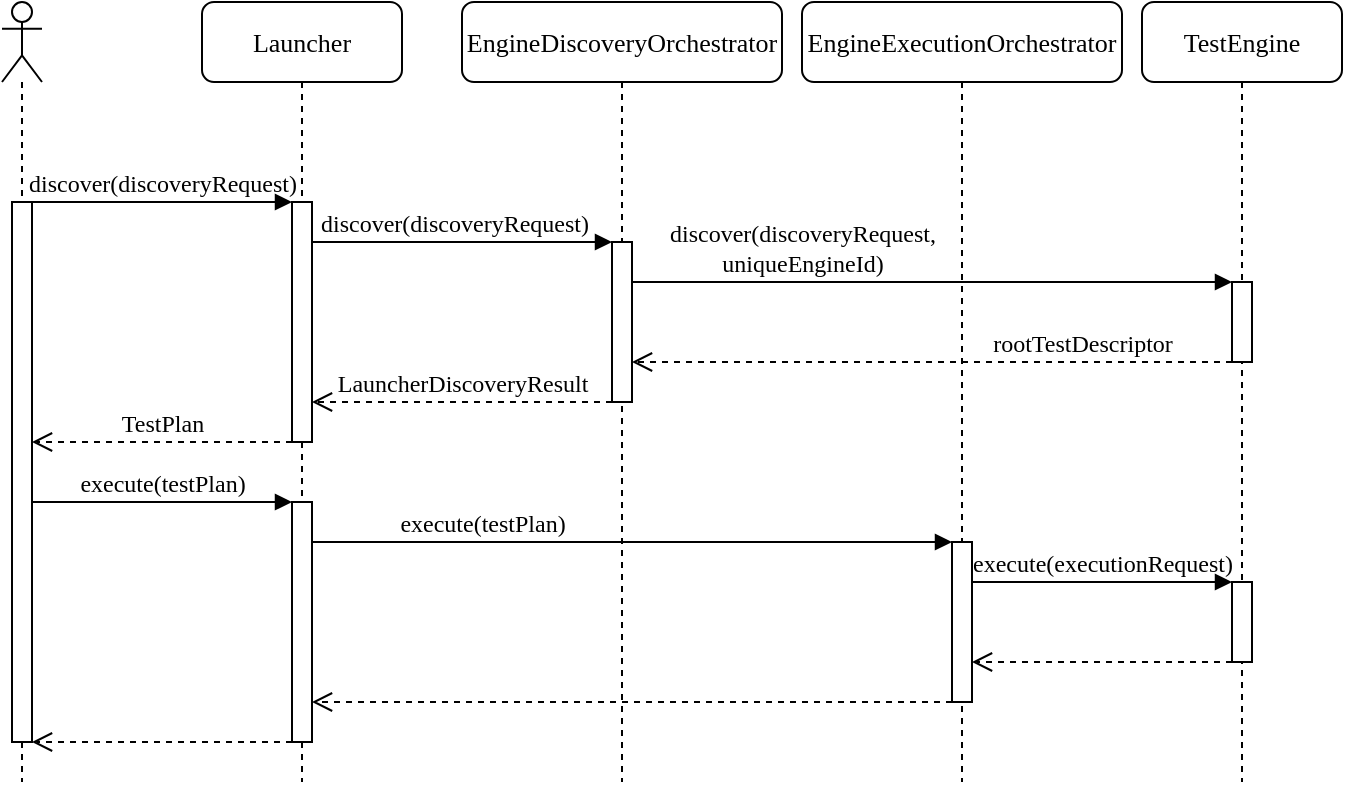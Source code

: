 <mxfile version="14.1.8" type="device"><diagram name="Page-1" id="13e1069c-82ec-6db2-03f1-153e76fe0fe0"><mxGraphModel dx="1185" dy="703" grid="1" gridSize="10" guides="1" tooltips="1" connect="1" arrows="1" fold="1" page="1" pageScale="1" pageWidth="1100" pageHeight="850" background="#ffffff" math="0" shadow="0"><root><mxCell id="0"/><mxCell id="1" parent="0"/><mxCell id="7baba1c4bc27f4b0-2" value="Launcher" style="shape=umlLifeline;perimeter=lifelinePerimeter;whiteSpace=wrap;html=1;container=1;collapsible=0;recursiveResize=0;outlineConnect=0;rounded=1;shadow=0;comic=0;labelBackgroundColor=none;strokeWidth=1;fontFamily=Verdana;fontSize=13;align=center;" parent="1" vertex="1"><mxGeometry x="240" y="80" width="100" height="390" as="geometry"/></mxCell><mxCell id="7baba1c4bc27f4b0-10" value="" style="html=1;points=[];perimeter=orthogonalPerimeter;rounded=0;shadow=0;comic=0;labelBackgroundColor=none;strokeWidth=1;fontFamily=Verdana;fontSize=12;align=center;" parent="7baba1c4bc27f4b0-2" vertex="1"><mxGeometry x="45" y="100" width="10" height="120" as="geometry"/></mxCell><mxCell id="wm8wqGMVp0vFOwhNmPQ6-7" value="" style="html=1;points=[];perimeter=orthogonalPerimeter;rounded=0;shadow=0;comic=0;labelBackgroundColor=none;strokeWidth=1;fontFamily=Verdana;fontSize=12;align=center;" vertex="1" parent="7baba1c4bc27f4b0-2"><mxGeometry x="45" y="250" width="10" height="120" as="geometry"/></mxCell><mxCell id="7baba1c4bc27f4b0-3" value="EngineDiscoveryOrchestrator" style="shape=umlLifeline;perimeter=lifelinePerimeter;whiteSpace=wrap;html=1;container=1;collapsible=0;recursiveResize=0;outlineConnect=0;rounded=1;shadow=0;comic=0;labelBackgroundColor=none;strokeWidth=1;fontFamily=Verdana;fontSize=13;align=center;" parent="1" vertex="1"><mxGeometry x="370" y="80" width="160" height="390" as="geometry"/></mxCell><mxCell id="7baba1c4bc27f4b0-13" value="" style="html=1;points=[];perimeter=orthogonalPerimeter;rounded=0;shadow=0;comic=0;labelBackgroundColor=none;strokeWidth=1;fontFamily=Verdana;fontSize=12;align=center;" parent="7baba1c4bc27f4b0-3" vertex="1"><mxGeometry x="75" y="120" width="10" height="80" as="geometry"/></mxCell><mxCell id="7baba1c4bc27f4b0-5" value="EngineExecutionOrchestrator" style="shape=umlLifeline;perimeter=lifelinePerimeter;whiteSpace=wrap;html=1;container=1;collapsible=0;recursiveResize=0;outlineConnect=0;rounded=1;shadow=0;comic=0;labelBackgroundColor=none;strokeWidth=1;fontFamily=Verdana;fontSize=13;align=center;" parent="1" vertex="1"><mxGeometry x="540" y="80" width="160" height="390" as="geometry"/></mxCell><mxCell id="wm8wqGMVp0vFOwhNmPQ6-10" value="" style="html=1;points=[];perimeter=orthogonalPerimeter;rounded=0;shadow=0;comic=0;labelBackgroundColor=none;strokeWidth=1;fontFamily=Verdana;fontSize=12;align=center;" vertex="1" parent="7baba1c4bc27f4b0-5"><mxGeometry x="75" y="270" width="10" height="80" as="geometry"/></mxCell><mxCell id="7baba1c4bc27f4b0-17" value="discover(discoveryRequest, &lt;br style=&quot;font-size: 12px;&quot;&gt;uniqueEngineId)" style="html=1;verticalAlign=bottom;endArrow=block;labelBackgroundColor=none;fontFamily=Verdana;fontSize=12;edgeStyle=elbowEdgeStyle;elbow=vertical;" parent="1" source="7baba1c4bc27f4b0-13" target="7baba1c4bc27f4b0-16" edge="1"><mxGeometry x="-0.433" relative="1" as="geometry"><mxPoint x="510" y="220" as="sourcePoint"/><Array as="points"><mxPoint x="460" y="220"/></Array><mxPoint as="offset"/></mxGeometry></mxCell><mxCell id="7baba1c4bc27f4b0-11" value="discover(discoveryRequest)" style="html=1;verticalAlign=bottom;endArrow=block;entryX=0;entryY=0;labelBackgroundColor=none;fontFamily=Verdana;fontSize=12;edgeStyle=elbowEdgeStyle;elbow=vertical;" parent="1" target="7baba1c4bc27f4b0-10" edge="1"><mxGeometry relative="1" as="geometry"><mxPoint x="155" y="180" as="sourcePoint"/></mxGeometry></mxCell><mxCell id="7baba1c4bc27f4b0-14" value="discover(discoveryRequest)" style="html=1;verticalAlign=bottom;endArrow=block;labelBackgroundColor=none;fontFamily=Verdana;fontSize=12;edgeStyle=elbowEdgeStyle;elbow=vertical;" parent="1" source="7baba1c4bc27f4b0-10" target="7baba1c4bc27f4b0-13" edge="1"><mxGeometry x="-0.062" relative="1" as="geometry"><mxPoint x="370" y="200" as="sourcePoint"/><Array as="points"><mxPoint x="380" y="200"/></Array><mxPoint as="offset"/></mxGeometry></mxCell><mxCell id="wm8wqGMVp0vFOwhNmPQ6-1" value="" style="shape=umlLifeline;participant=umlActor;perimeter=lifelinePerimeter;whiteSpace=wrap;html=1;container=1;collapsible=0;recursiveResize=0;verticalAlign=top;spacingTop=36;outlineConnect=0;fontSize=12;" vertex="1" parent="1"><mxGeometry x="140" y="80" width="20" height="390" as="geometry"/></mxCell><mxCell id="wm8wqGMVp0vFOwhNmPQ6-2" value="" style="html=1;points=[];perimeter=orthogonalPerimeter;fontSize=12;" vertex="1" parent="wm8wqGMVp0vFOwhNmPQ6-1"><mxGeometry x="5" y="100" width="10" height="270" as="geometry"/></mxCell><mxCell id="wm8wqGMVp0vFOwhNmPQ6-3" value="rootTestDescriptor" style="html=1;verticalAlign=bottom;endArrow=open;dashed=1;endSize=8;labelBackgroundColor=none;fontFamily=Verdana;fontSize=12;edgeStyle=elbowEdgeStyle;elbow=vertical;" edge="1" parent="1" source="7baba1c4bc27f4b0-16" target="7baba1c4bc27f4b0-13"><mxGeometry x="-0.5" relative="1" as="geometry"><mxPoint x="455" y="249.5" as="targetPoint"/><Array as="points"><mxPoint x="480" y="260"/><mxPoint x="530" y="249.5"/><mxPoint x="560" y="249.5"/></Array><mxPoint x="585" y="249.5" as="sourcePoint"/><mxPoint as="offset"/></mxGeometry></mxCell><mxCell id="wm8wqGMVp0vFOwhNmPQ6-4" value="LauncherDiscoveryResult" style="html=1;verticalAlign=bottom;endArrow=open;dashed=1;endSize=8;labelBackgroundColor=none;fontFamily=Verdana;fontSize=12;edgeStyle=elbowEdgeStyle;elbow=vertical;" edge="1" parent="1" source="7baba1c4bc27f4b0-13" target="7baba1c4bc27f4b0-10"><mxGeometry relative="1" as="geometry"><mxPoint x="310" y="290" as="targetPoint"/><Array as="points"><mxPoint x="400" y="280"/><mxPoint x="335" y="290"/><mxPoint x="385" y="279.5"/><mxPoint x="415" y="279.5"/></Array><mxPoint x="440" y="290" as="sourcePoint"/><mxPoint as="offset"/></mxGeometry></mxCell><mxCell id="wm8wqGMVp0vFOwhNmPQ6-5" value="TestPlan" style="html=1;verticalAlign=bottom;endArrow=open;dashed=1;endSize=8;labelBackgroundColor=none;fontFamily=Verdana;fontSize=12;edgeStyle=elbowEdgeStyle;elbow=vertical;" edge="1" parent="1" source="7baba1c4bc27f4b0-10" target="wm8wqGMVp0vFOwhNmPQ6-2"><mxGeometry relative="1" as="geometry"><mxPoint x="160" y="300" as="targetPoint"/><Array as="points"><mxPoint x="265" y="300"/><mxPoint x="200" y="310"/><mxPoint x="250" y="299.5"/><mxPoint x="280" y="299.5"/></Array><mxPoint x="280" y="300" as="sourcePoint"/><mxPoint as="offset"/></mxGeometry></mxCell><mxCell id="wm8wqGMVp0vFOwhNmPQ6-6" value="execute(testPlan)" style="html=1;verticalAlign=bottom;endArrow=block;labelBackgroundColor=none;fontFamily=Verdana;fontSize=12;edgeStyle=elbowEdgeStyle;elbow=vertical;" edge="1" parent="1" source="wm8wqGMVp0vFOwhNmPQ6-2" target="wm8wqGMVp0vFOwhNmPQ6-7"><mxGeometry relative="1" as="geometry"><mxPoint x="150" y="369.66" as="sourcePoint"/><mxPoint x="280" y="369.66" as="targetPoint"/><Array as="points"><mxPoint x="260" y="330"/></Array></mxGeometry></mxCell><mxCell id="wm8wqGMVp0vFOwhNmPQ6-9" value="execute(testPlan)" style="html=1;verticalAlign=bottom;endArrow=block;labelBackgroundColor=none;fontFamily=Verdana;fontSize=12;edgeStyle=elbowEdgeStyle;elbow=vertical;" edge="1" parent="1" source="wm8wqGMVp0vFOwhNmPQ6-7" target="wm8wqGMVp0vFOwhNmPQ6-10"><mxGeometry x="-0.469" relative="1" as="geometry"><mxPoint x="300" y="340.0" as="sourcePoint"/><mxPoint x="430" y="340.0" as="targetPoint"/><Array as="points"><mxPoint x="380" y="350"/><mxPoint x="440" y="350"/><mxPoint x="380" y="345"/><mxPoint x="405" y="340"/></Array><mxPoint as="offset"/></mxGeometry></mxCell><mxCell id="wm8wqGMVp0vFOwhNmPQ6-11" value="execute(executionRequest)" style="html=1;verticalAlign=bottom;endArrow=block;labelBackgroundColor=none;fontFamily=Verdana;fontSize=12;edgeStyle=elbowEdgeStyle;elbow=vertical;" edge="1" parent="1" source="wm8wqGMVp0vFOwhNmPQ6-10" target="wm8wqGMVp0vFOwhNmPQ6-12"><mxGeometry relative="1" as="geometry"><mxPoint x="630" y="360.0" as="sourcePoint"/><mxPoint x="740" y="360" as="targetPoint"/><Array as="points"><mxPoint x="690" y="370"/><mxPoint x="715" y="360"/><mxPoint x="775" y="360"/><mxPoint x="715" y="355"/><mxPoint x="740" y="350"/></Array><mxPoint as="offset"/></mxGeometry></mxCell><mxCell id="7baba1c4bc27f4b0-4" value="TestEngine" style="shape=umlLifeline;perimeter=lifelinePerimeter;whiteSpace=wrap;html=1;container=1;collapsible=0;recursiveResize=0;outlineConnect=0;rounded=1;shadow=0;comic=0;labelBackgroundColor=none;strokeWidth=1;fontFamily=Verdana;fontSize=13;align=center;" parent="1" vertex="1"><mxGeometry x="710" y="80" width="100" height="390" as="geometry"/></mxCell><mxCell id="wm8wqGMVp0vFOwhNmPQ6-12" value="" style="html=1;points=[];perimeter=orthogonalPerimeter;rounded=0;shadow=0;comic=0;labelBackgroundColor=none;strokeWidth=1;fontFamily=Verdana;fontSize=12;align=center;" vertex="1" parent="7baba1c4bc27f4b0-4"><mxGeometry x="45" y="290" width="10" height="40" as="geometry"/></mxCell><mxCell id="7baba1c4bc27f4b0-16" value="" style="html=1;points=[];perimeter=orthogonalPerimeter;rounded=0;shadow=0;comic=0;labelBackgroundColor=none;strokeWidth=1;fontFamily=Verdana;fontSize=12;align=center;" parent="1" vertex="1"><mxGeometry x="755" y="220" width="10" height="40" as="geometry"/></mxCell><mxCell id="wm8wqGMVp0vFOwhNmPQ6-13" value="" style="html=1;verticalAlign=bottom;endArrow=open;dashed=1;endSize=8;labelBackgroundColor=none;fontFamily=Verdana;fontSize=12;edgeStyle=elbowEdgeStyle;elbow=vertical;" edge="1" parent="1" source="wm8wqGMVp0vFOwhNmPQ6-12" target="wm8wqGMVp0vFOwhNmPQ6-10"><mxGeometry x="-0.5" relative="1" as="geometry"><mxPoint x="450" y="410.0" as="targetPoint"/><Array as="points"><mxPoint x="690" y="410"/><mxPoint x="525" y="399.5"/><mxPoint x="555" y="399.5"/></Array><mxPoint x="750" y="410.0" as="sourcePoint"/><mxPoint as="offset"/></mxGeometry></mxCell><mxCell id="wm8wqGMVp0vFOwhNmPQ6-14" value="" style="html=1;verticalAlign=bottom;endArrow=open;dashed=1;endSize=8;labelBackgroundColor=none;fontFamily=Verdana;fontSize=12;edgeStyle=elbowEdgeStyle;elbow=vertical;" edge="1" parent="1" source="wm8wqGMVp0vFOwhNmPQ6-10" target="wm8wqGMVp0vFOwhNmPQ6-7"><mxGeometry x="-0.5" relative="1" as="geometry"><mxPoint x="300" y="410.0" as="targetPoint"/><Array as="points"><mxPoint x="530" y="430"/><mxPoint x="325" y="410"/><mxPoint x="375" y="399.5"/><mxPoint x="405" y="399.5"/></Array><mxPoint x="600" y="410.0" as="sourcePoint"/><mxPoint as="offset"/></mxGeometry></mxCell><mxCell id="wm8wqGMVp0vFOwhNmPQ6-15" value="" style="html=1;verticalAlign=bottom;endArrow=open;dashed=1;endSize=8;labelBackgroundColor=none;fontFamily=Verdana;fontSize=12;edgeStyle=elbowEdgeStyle;elbow=vertical;" edge="1" parent="1" source="wm8wqGMVp0vFOwhNmPQ6-7" target="wm8wqGMVp0vFOwhNmPQ6-2"><mxGeometry relative="1" as="geometry"><mxPoint x="150" y="440.0" as="targetPoint"/><Array as="points"><mxPoint x="260" y="450"/><mxPoint x="260" y="440"/><mxPoint x="195" y="450"/><mxPoint x="245" y="439.5"/><mxPoint x="275" y="439.5"/></Array><mxPoint x="280" y="440.0" as="sourcePoint"/><mxPoint as="offset"/></mxGeometry></mxCell></root></mxGraphModel></diagram></mxfile>
